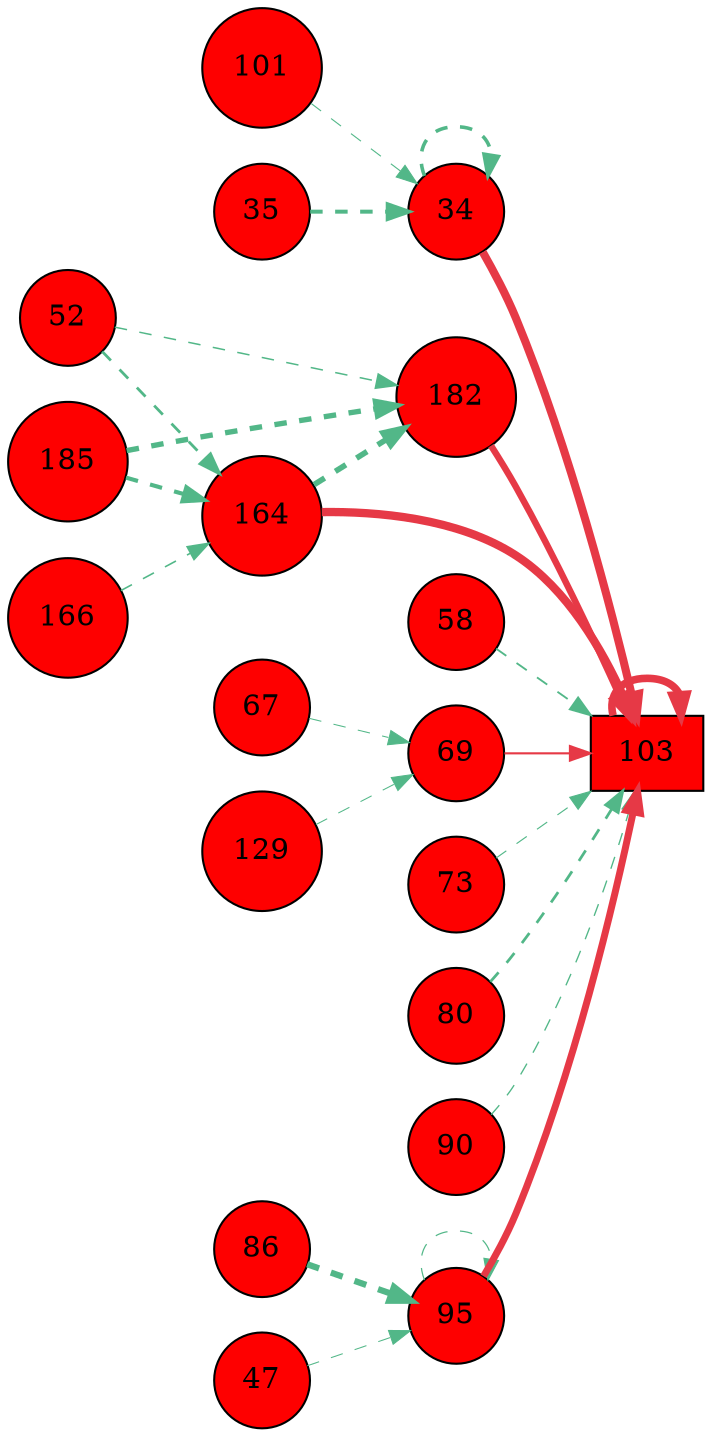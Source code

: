 digraph G{
rankdir=LR;
129 [style=filled, shape=circle, fillcolor="#fe0000", label="129"];
34 [style=filled, shape=circle, fillcolor="#fe0000", label="34"];
35 [style=filled, shape=circle, fillcolor="#fe0000", label="35"];
164 [style=filled, shape=circle, fillcolor="#fe0000", label="164"];
166 [style=filled, shape=circle, fillcolor="#fe0000", label="166"];
47 [style=filled, shape=circle, fillcolor="#fe0000", label="47"];
52 [style=filled, shape=circle, fillcolor="#fe0000", label="52"];
182 [style=filled, shape=circle, fillcolor="#fe0000", label="182"];
185 [style=filled, shape=circle, fillcolor="#fe0000", label="185"];
58 [style=filled, shape=circle, fillcolor="#fe0000", label="58"];
67 [style=filled, shape=circle, fillcolor="#fe0000", label="67"];
69 [style=filled, shape=circle, fillcolor="#fe0000", label="69"];
73 [style=filled, shape=circle, fillcolor="#fe0000", label="73"];
80 [style=filled, shape=circle, fillcolor="#fe0000", label="80"];
86 [style=filled, shape=circle, fillcolor="#fe0000", label="86"];
90 [style=filled, shape=circle, fillcolor="#fe0000", label="90"];
95 [style=filled, shape=circle, fillcolor="#fe0000", label="95"];
101 [style=filled, shape=circle, fillcolor="#fe0000", label="101"];
103 [style=filled, shape=box, fillcolor="#fe0000", label="103"];
164 -> 103 [color="#e63946",penwidth=4.00];
34 -> 103 [color="#e63946",penwidth=3.89];
103 -> 103 [color="#e63946",penwidth=3.65];
95 -> 103 [color="#e63946",penwidth=3.36];
182 -> 103 [color="#e63946",penwidth=3.13];
69 -> 103 [color="#e63946",penwidth=1.00];
35 -> 34 [color="#52b788",style=dashed,penwidth=1.94];
34 -> 34 [color="#52b788",style=dashed,penwidth=1.72];
101 -> 34 [color="#52b788",style=dashed,penwidth=0.53];
185 -> 164 [color="#52b788",style=dashed,penwidth=1.99];
52 -> 164 [color="#52b788",style=dashed,penwidth=1.34];
166 -> 164 [color="#52b788",style=dashed,penwidth=0.77];
67 -> 69 [color="#52b788",style=dashed,penwidth=0.50];
129 -> 69 [color="#52b788",style=dashed,penwidth=0.50];
80 -> 103 [color="#52b788",style=dashed,penwidth=1.33];
58 -> 103 [color="#52b788",style=dashed,penwidth=0.89];
90 -> 103 [color="#52b788",style=dashed,penwidth=0.65];
73 -> 103 [color="#52b788",style=dashed,penwidth=0.55];
164 -> 182 [color="#52b788",style=dashed,penwidth=2.73];
185 -> 182 [color="#52b788",style=dashed,penwidth=2.57];
52 -> 182 [color="#52b788",style=dashed,penwidth=0.72];
86 -> 95 [color="#52b788",style=dashed,penwidth=3.00];
95 -> 95 [color="#52b788",style=dashed,penwidth=0.59];
47 -> 95 [color="#52b788",style=dashed,penwidth=0.50];
}